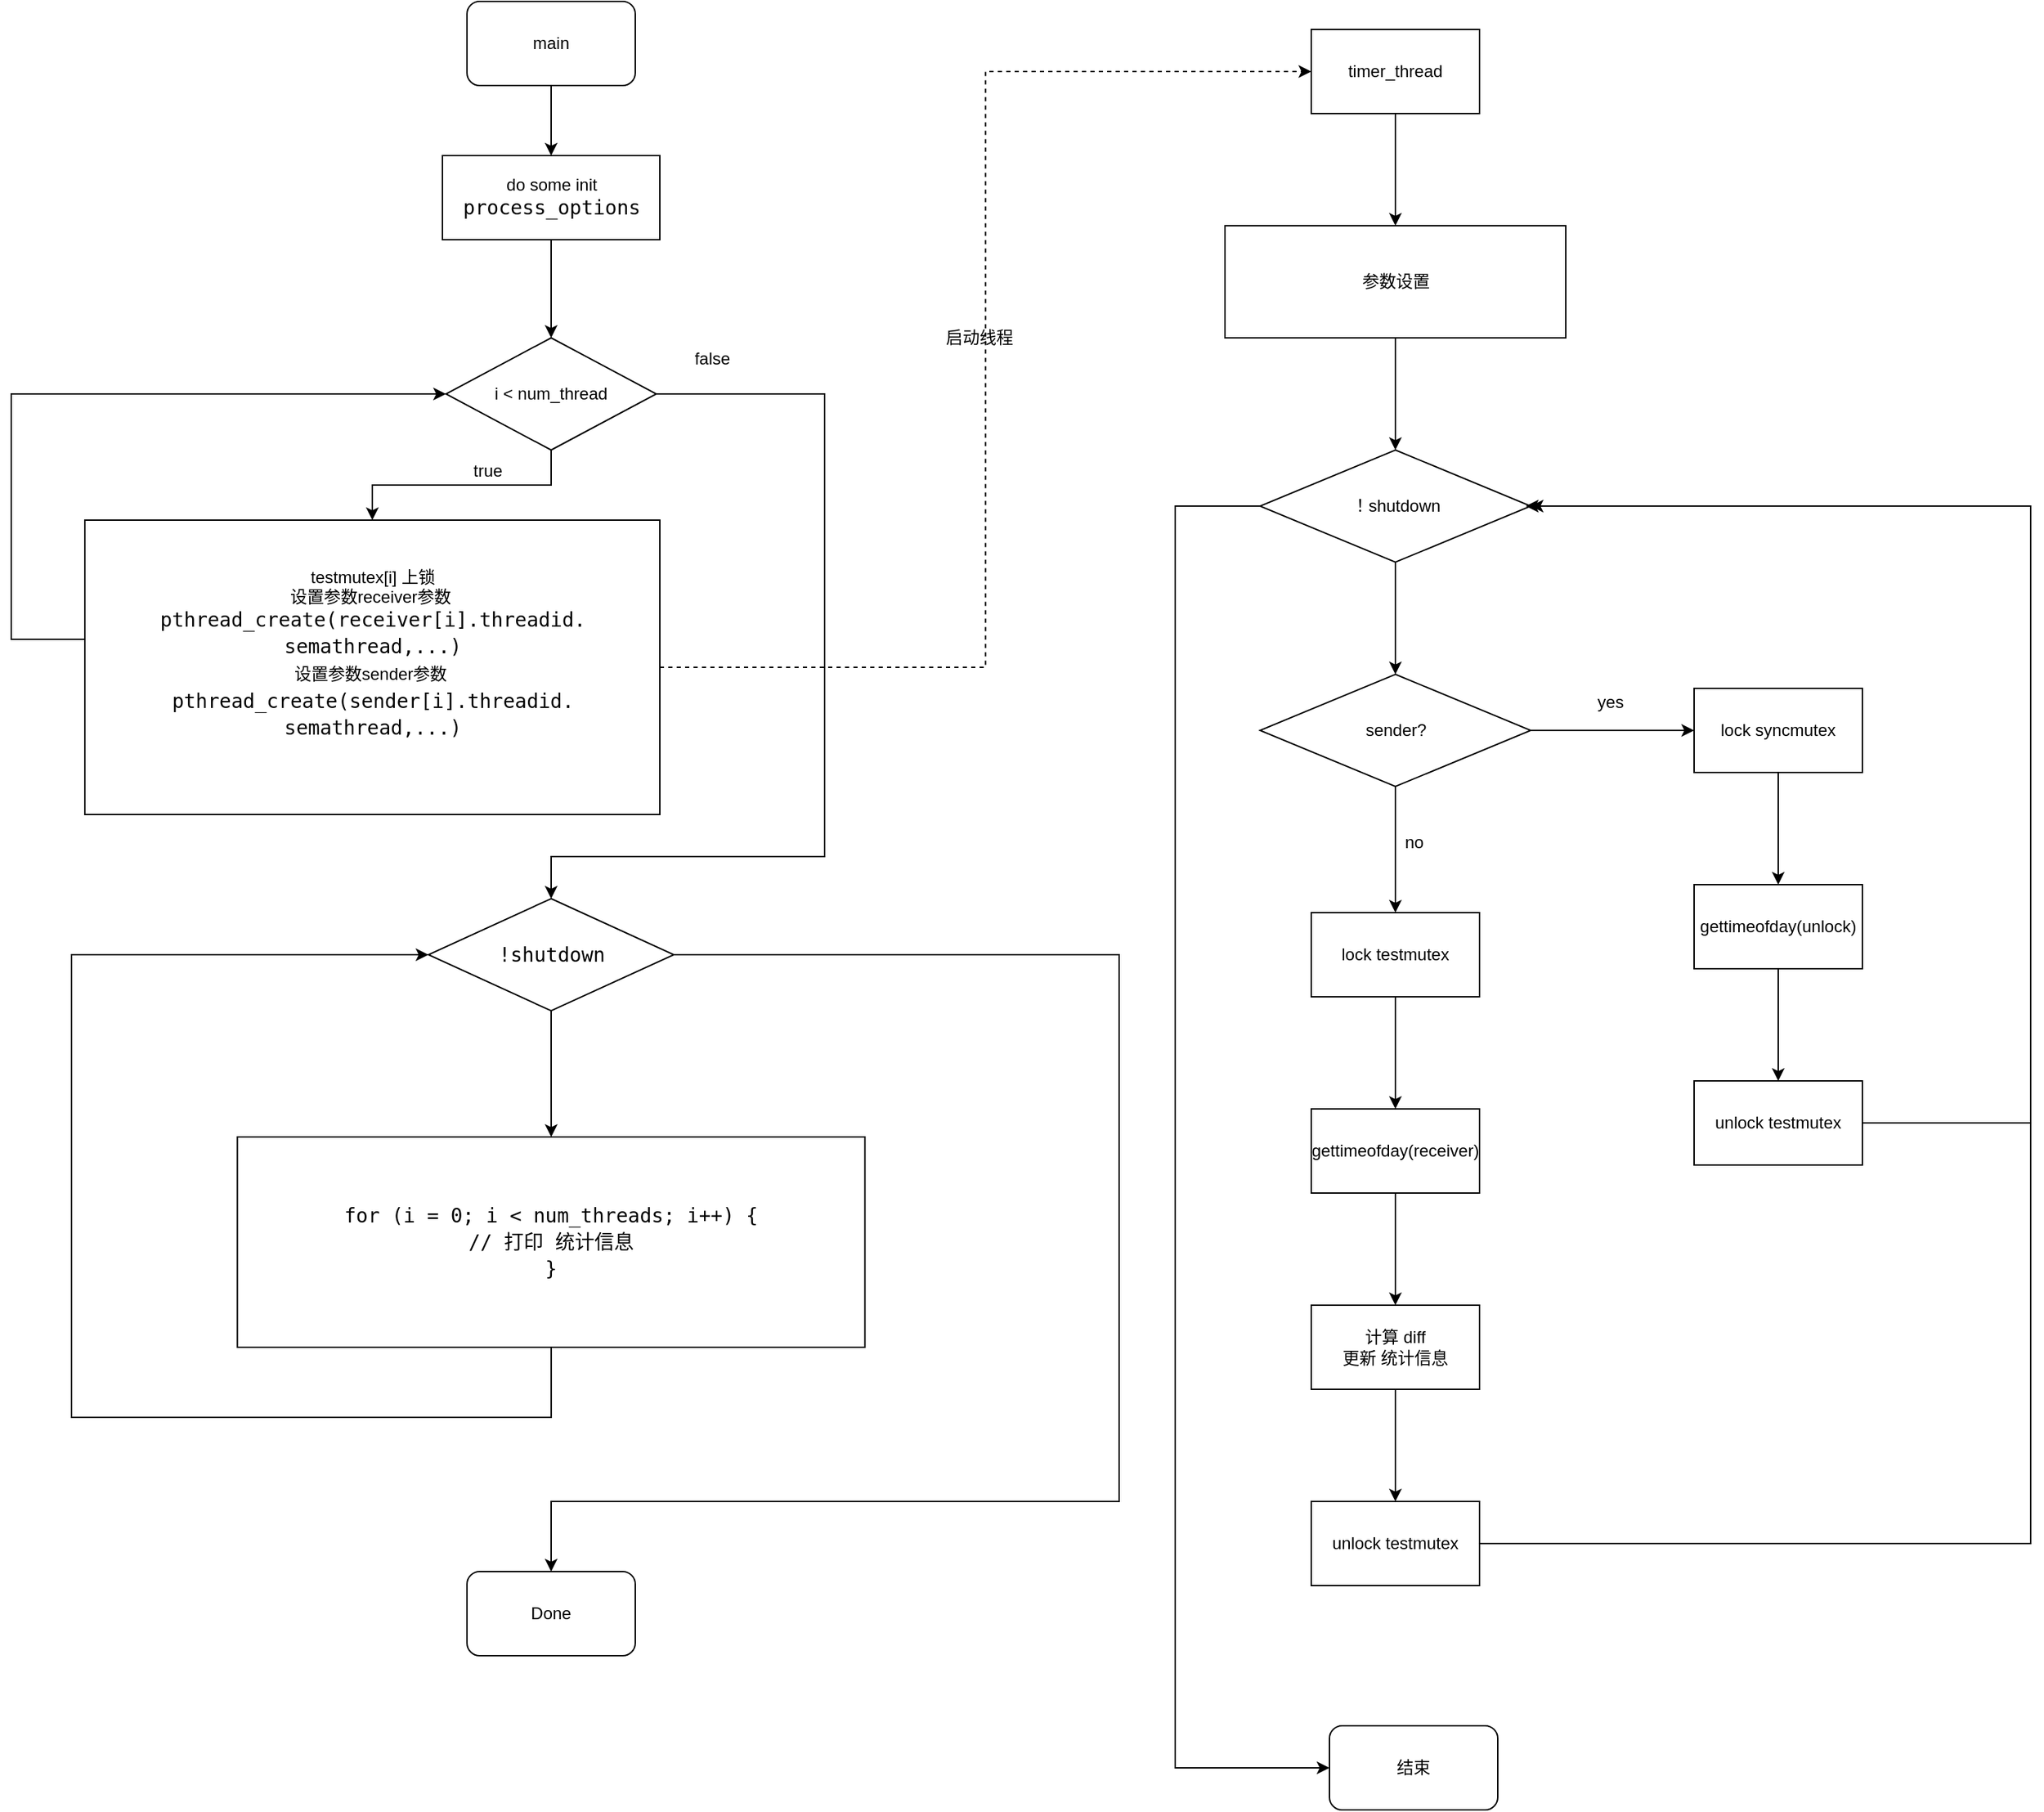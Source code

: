 <mxfile version="14.8.4" type="github"><diagram id="oLSkKjBn8GzL2LZilRrz" name="Page-1"><mxGraphModel dx="2500" dy="934" grid="1" gridSize="10" guides="1" tooltips="1" connect="1" arrows="1" fold="1" page="1" pageScale="1" pageWidth="827" pageHeight="1169" math="0" shadow="0"><root><mxCell id="0"/><mxCell id="1" parent="0"/><mxCell id="tz4kha4yQ7z8eIW2ydcT-3" style="edgeStyle=orthogonalEdgeStyle;rounded=0;orthogonalLoop=1;jettySize=auto;html=1;" parent="1" source="tz4kha4yQ7z8eIW2ydcT-1" target="tz4kha4yQ7z8eIW2ydcT-2" edge="1"><mxGeometry relative="1" as="geometry"/></mxCell><mxCell id="tz4kha4yQ7z8eIW2ydcT-1" value="main" style="rounded=1;whiteSpace=wrap;html=1;" parent="1" vertex="1"><mxGeometry x="225" y="80" width="120" height="60" as="geometry"/></mxCell><mxCell id="tz4kha4yQ7z8eIW2ydcT-9" value="" style="edgeStyle=orthogonalEdgeStyle;rounded=0;orthogonalLoop=1;jettySize=auto;html=1;" parent="1" source="tz4kha4yQ7z8eIW2ydcT-2" target="tz4kha4yQ7z8eIW2ydcT-8" edge="1"><mxGeometry relative="1" as="geometry"/></mxCell><mxCell id="tz4kha4yQ7z8eIW2ydcT-2" value="do some init&lt;br&gt;&lt;div style=&quot;font-family: &amp;#34;droid sans mono&amp;#34; , &amp;#34;monospace&amp;#34; , monospace , &amp;#34;droid sans fallback&amp;#34; ; font-size: 14px ; line-height: 19px&quot;&gt;process_options&lt;/div&gt;" style="rounded=0;whiteSpace=wrap;html=1;" parent="1" vertex="1"><mxGeometry x="207.5" y="190" width="155" height="60" as="geometry"/></mxCell><mxCell id="tz4kha4yQ7z8eIW2ydcT-10" style="edgeStyle=orthogonalEdgeStyle;rounded=0;orthogonalLoop=1;jettySize=auto;html=1;exitX=0;exitY=0.5;exitDx=0;exitDy=0;entryX=0;entryY=0.5;entryDx=0;entryDy=0;" parent="1" source="tz4kha4yQ7z8eIW2ydcT-12" target="tz4kha4yQ7z8eIW2ydcT-8" edge="1"><mxGeometry relative="1" as="geometry"><mxPoint x="60" y="460" as="targetPoint"/><Array as="points"><mxPoint x="-100" y="535"/><mxPoint x="-100" y="360"/></Array></mxGeometry></mxCell><mxCell id="tz4kha4yQ7z8eIW2ydcT-13" style="edgeStyle=orthogonalEdgeStyle;rounded=0;orthogonalLoop=1;jettySize=auto;html=1;entryX=0.5;entryY=0;entryDx=0;entryDy=0;" parent="1" source="tz4kha4yQ7z8eIW2ydcT-8" target="tz4kha4yQ7z8eIW2ydcT-17" edge="1"><mxGeometry relative="1" as="geometry"><mxPoint x="400" y="680" as="targetPoint"/><Array as="points"><mxPoint x="480" y="360"/><mxPoint x="480" y="690"/><mxPoint x="285" y="690"/></Array></mxGeometry></mxCell><mxCell id="tz4kha4yQ7z8eIW2ydcT-14" style="edgeStyle=orthogonalEdgeStyle;rounded=0;orthogonalLoop=1;jettySize=auto;html=1;entryX=0.5;entryY=0;entryDx=0;entryDy=0;" parent="1" source="tz4kha4yQ7z8eIW2ydcT-8" target="tz4kha4yQ7z8eIW2ydcT-12" edge="1"><mxGeometry relative="1" as="geometry"/></mxCell><mxCell id="tz4kha4yQ7z8eIW2ydcT-8" value="i &amp;lt; num_thread" style="rhombus;whiteSpace=wrap;html=1;rounded=0;" parent="1" vertex="1"><mxGeometry x="210" y="320" width="150" height="80" as="geometry"/></mxCell><mxCell id="tz4kha4yQ7z8eIW2ydcT-11" value="true" style="text;html=1;strokeColor=none;fillColor=none;align=center;verticalAlign=middle;whiteSpace=wrap;rounded=0;" parent="1" vertex="1"><mxGeometry x="210" y="400" width="60" height="30" as="geometry"/></mxCell><mxCell id="tz4kha4yQ7z8eIW2ydcT-24" style="edgeStyle=orthogonalEdgeStyle;rounded=0;orthogonalLoop=1;jettySize=auto;html=1;entryX=0;entryY=0.5;entryDx=0;entryDy=0;dashed=1;" parent="1" source="tz4kha4yQ7z8eIW2ydcT-12" target="tz4kha4yQ7z8eIW2ydcT-25" edge="1"><mxGeometry relative="1" as="geometry"><mxPoint x="810" y="160" as="targetPoint"/></mxGeometry></mxCell><mxCell id="tz4kha4yQ7z8eIW2ydcT-12" value="testmutex[i] 上锁&lt;br&gt;设置参数receiver参数&amp;nbsp;&lt;br&gt;&lt;div style=&quot;font-family: &amp;#34;droid sans mono&amp;#34; , &amp;#34;monospace&amp;#34; , monospace , &amp;#34;droid sans fallback&amp;#34; ; font-size: 14px ; line-height: 19px&quot;&gt;pthread_create(receiver[i].threadid. semathread,...)&lt;/div&gt;&lt;div style=&quot;font-family: &amp;#34;droid sans mono&amp;#34; , &amp;#34;monospace&amp;#34; , monospace , &amp;#34;droid sans fallback&amp;#34; ; font-size: 14px ; line-height: 19px&quot;&gt;&lt;span style=&quot;font-family: &amp;#34;helvetica&amp;#34; ; font-size: 12px&quot;&gt;设置参数sender参数&amp;nbsp;&lt;/span&gt;&lt;br&gt;&lt;/div&gt;&lt;div style=&quot;font-family: &amp;#34;droid sans mono&amp;#34; , &amp;#34;monospace&amp;#34; , monospace , &amp;#34;droid sans fallback&amp;#34; ; font-size: 14px ; line-height: 19px&quot;&gt;&lt;div style=&quot;font-family: &amp;#34;droid sans mono&amp;#34; , monospace , monospace , &amp;#34;droid sans fallback&amp;#34; ; line-height: 19px&quot;&gt;pthread_create(sender[i].threadid. semathread,...)&lt;/div&gt;&lt;div&gt;&lt;br&gt;&lt;/div&gt;&lt;/div&gt;" style="rounded=0;whiteSpace=wrap;html=1;" parent="1" vertex="1"><mxGeometry x="-47.5" y="450" width="410" height="210" as="geometry"/></mxCell><mxCell id="tz4kha4yQ7z8eIW2ydcT-15" value="false" style="text;html=1;strokeColor=none;fillColor=none;align=center;verticalAlign=middle;whiteSpace=wrap;rounded=0;" parent="1" vertex="1"><mxGeometry x="370" y="320" width="60" height="30" as="geometry"/></mxCell><mxCell id="tz4kha4yQ7z8eIW2ydcT-19" value="" style="edgeStyle=orthogonalEdgeStyle;rounded=0;orthogonalLoop=1;jettySize=auto;html=1;" parent="1" source="tz4kha4yQ7z8eIW2ydcT-17" target="tz4kha4yQ7z8eIW2ydcT-18" edge="1"><mxGeometry relative="1" as="geometry"/></mxCell><mxCell id="tz4kha4yQ7z8eIW2ydcT-22" style="edgeStyle=orthogonalEdgeStyle;rounded=0;orthogonalLoop=1;jettySize=auto;html=1;" parent="1" source="tz4kha4yQ7z8eIW2ydcT-17" target="tz4kha4yQ7z8eIW2ydcT-23" edge="1"><mxGeometry relative="1" as="geometry"><mxPoint x="660" y="1140" as="targetPoint"/><Array as="points"><mxPoint x="690" y="760"/><mxPoint x="690" y="1150"/><mxPoint x="285" y="1150"/></Array></mxGeometry></mxCell><mxCell id="tz4kha4yQ7z8eIW2ydcT-17" value="&lt;div style=&quot;font-family: &amp;#34;droid sans mono&amp;#34; , &amp;#34;monospace&amp;#34; , monospace , &amp;#34;droid sans fallback&amp;#34; ; font-size: 14px ; line-height: 19px&quot;&gt;!shutdown&lt;/div&gt;" style="rhombus;whiteSpace=wrap;html=1;" parent="1" vertex="1"><mxGeometry x="197.5" y="720" width="175" height="80" as="geometry"/></mxCell><mxCell id="tz4kha4yQ7z8eIW2ydcT-21" style="edgeStyle=orthogonalEdgeStyle;rounded=0;orthogonalLoop=1;jettySize=auto;html=1;entryX=0;entryY=0.5;entryDx=0;entryDy=0;" parent="1" source="tz4kha4yQ7z8eIW2ydcT-18" target="tz4kha4yQ7z8eIW2ydcT-17" edge="1"><mxGeometry relative="1" as="geometry"><Array as="points"><mxPoint x="285" y="1090"/><mxPoint x="-57" y="1090"/><mxPoint x="-57" y="760"/></Array></mxGeometry></mxCell><mxCell id="tz4kha4yQ7z8eIW2ydcT-18" value="&lt;div style=&quot;font-family: &amp;#34;droid sans mono&amp;#34; , &amp;#34;monospace&amp;#34; , monospace , &amp;#34;droid sans fallback&amp;#34; ; font-weight: normal ; font-size: 14px ; line-height: 19px&quot;&gt;&lt;div&gt;for (i = 0; i &amp;lt; num_threads; i++) {&lt;/div&gt;&lt;div&gt;            // 打印 统计信息&lt;/div&gt;&lt;div&gt;&lt;span style=&quot;font-family: &amp;#34;droid sans mono&amp;#34; , monospace , monospace , &amp;#34;droid sans fallback&amp;#34;&quot;&gt;}&lt;/span&gt;&lt;br&gt;&lt;/div&gt;&lt;/div&gt;" style="whiteSpace=wrap;html=1;" parent="1" vertex="1"><mxGeometry x="61.25" y="890" width="447.5" height="150" as="geometry"/></mxCell><mxCell id="tz4kha4yQ7z8eIW2ydcT-23" value="Done" style="rounded=1;whiteSpace=wrap;html=1;" parent="1" vertex="1"><mxGeometry x="225" y="1200" width="120" height="60" as="geometry"/></mxCell><mxCell id="tz4kha4yQ7z8eIW2ydcT-28" value="" style="edgeStyle=orthogonalEdgeStyle;rounded=0;orthogonalLoop=1;jettySize=auto;html=1;" parent="1" source="tz4kha4yQ7z8eIW2ydcT-25" target="tz4kha4yQ7z8eIW2ydcT-27" edge="1"><mxGeometry relative="1" as="geometry"/></mxCell><mxCell id="tz4kha4yQ7z8eIW2ydcT-25" value="timer_thread" style="rounded=0;whiteSpace=wrap;html=1;" parent="1" vertex="1"><mxGeometry x="827" y="100" width="120" height="60" as="geometry"/></mxCell><mxCell id="tz4kha4yQ7z8eIW2ydcT-35" value="" style="edgeStyle=orthogonalEdgeStyle;rounded=0;orthogonalLoop=1;jettySize=auto;html=1;" parent="1" source="tz4kha4yQ7z8eIW2ydcT-27" target="tz4kha4yQ7z8eIW2ydcT-34" edge="1"><mxGeometry relative="1" as="geometry"/></mxCell><mxCell id="tz4kha4yQ7z8eIW2ydcT-27" value="参数设置" style="whiteSpace=wrap;html=1;rounded=0;" parent="1" vertex="1"><mxGeometry x="765.5" y="240" width="243" height="80" as="geometry"/></mxCell><mxCell id="tz4kha4yQ7z8eIW2ydcT-40" style="edgeStyle=orthogonalEdgeStyle;rounded=0;orthogonalLoop=1;jettySize=auto;html=1;entryX=0;entryY=0.5;entryDx=0;entryDy=0;" parent="1" source="tz4kha4yQ7z8eIW2ydcT-34" target="tz4kha4yQ7z8eIW2ydcT-41" edge="1"><mxGeometry relative="1" as="geometry"><mxPoint x="740" y="1040" as="targetPoint"/><Array as="points"><mxPoint x="730" y="440"/><mxPoint x="730" y="1340"/></Array></mxGeometry></mxCell><mxCell id="V-USIv7HnG8WvUq4QJfr-15" value="" style="edgeStyle=orthogonalEdgeStyle;rounded=0;orthogonalLoop=1;jettySize=auto;html=1;" edge="1" parent="1" source="tz4kha4yQ7z8eIW2ydcT-34" target="V-USIv7HnG8WvUq4QJfr-14"><mxGeometry relative="1" as="geometry"/></mxCell><mxCell id="tz4kha4yQ7z8eIW2ydcT-34" value="！shutdown" style="rhombus;whiteSpace=wrap;html=1;rounded=0;" parent="1" vertex="1"><mxGeometry x="790.5" y="400" width="193" height="80" as="geometry"/></mxCell><mxCell id="tz4kha4yQ7z8eIW2ydcT-41" value="结束" style="rounded=1;whiteSpace=wrap;html=1;" parent="1" vertex="1"><mxGeometry x="840" y="1310" width="120" height="60" as="geometry"/></mxCell><mxCell id="42cWuqqMUiZ870ovFTQU-1" value="启动线程" style="text;html=1;align=center;verticalAlign=middle;resizable=0;points=[];autosize=1;strokeColor=none;fillColor=none;" parent="1" vertex="1"><mxGeometry x="560" y="310" width="60" height="20" as="geometry"/></mxCell><mxCell id="V-USIv7HnG8WvUq4QJfr-17" value="" style="edgeStyle=orthogonalEdgeStyle;rounded=0;orthogonalLoop=1;jettySize=auto;html=1;" edge="1" parent="1" source="V-USIv7HnG8WvUq4QJfr-14" target="V-USIv7HnG8WvUq4QJfr-16"><mxGeometry relative="1" as="geometry"/></mxCell><mxCell id="V-USIv7HnG8WvUq4QJfr-24" value="" style="edgeStyle=orthogonalEdgeStyle;rounded=0;orthogonalLoop=1;jettySize=auto;html=1;" edge="1" parent="1" source="V-USIv7HnG8WvUq4QJfr-14" target="V-USIv7HnG8WvUq4QJfr-23"><mxGeometry relative="1" as="geometry"/></mxCell><mxCell id="V-USIv7HnG8WvUq4QJfr-14" value="sender?" style="rhombus;whiteSpace=wrap;html=1;rounded=0;" vertex="1" parent="1"><mxGeometry x="790.5" y="560" width="193" height="80" as="geometry"/></mxCell><mxCell id="V-USIv7HnG8WvUq4QJfr-20" value="" style="edgeStyle=orthogonalEdgeStyle;rounded=0;orthogonalLoop=1;jettySize=auto;html=1;" edge="1" parent="1" source="V-USIv7HnG8WvUq4QJfr-16" target="V-USIv7HnG8WvUq4QJfr-19"><mxGeometry relative="1" as="geometry"/></mxCell><mxCell id="V-USIv7HnG8WvUq4QJfr-16" value="lock syncmutex" style="whiteSpace=wrap;html=1;rounded=0;" vertex="1" parent="1"><mxGeometry x="1100" y="570" width="120" height="60" as="geometry"/></mxCell><mxCell id="V-USIv7HnG8WvUq4QJfr-18" value="yes" style="text;html=1;align=center;verticalAlign=middle;resizable=0;points=[];autosize=1;strokeColor=none;" vertex="1" parent="1"><mxGeometry x="1025" y="570" width="30" height="20" as="geometry"/></mxCell><mxCell id="V-USIv7HnG8WvUq4QJfr-22" value="" style="edgeStyle=orthogonalEdgeStyle;rounded=0;orthogonalLoop=1;jettySize=auto;html=1;" edge="1" parent="1" source="V-USIv7HnG8WvUq4QJfr-19" target="V-USIv7HnG8WvUq4QJfr-21"><mxGeometry relative="1" as="geometry"/></mxCell><mxCell id="V-USIv7HnG8WvUq4QJfr-19" value="gettimeofday(unlock)" style="whiteSpace=wrap;html=1;rounded=0;" vertex="1" parent="1"><mxGeometry x="1100" y="710" width="120" height="60" as="geometry"/></mxCell><mxCell id="V-USIv7HnG8WvUq4QJfr-33" style="edgeStyle=orthogonalEdgeStyle;rounded=0;orthogonalLoop=1;jettySize=auto;html=1;" edge="1" parent="1" source="V-USIv7HnG8WvUq4QJfr-21"><mxGeometry relative="1" as="geometry"><mxPoint x="980" y="440.0" as="targetPoint"/><Array as="points"><mxPoint x="1340" y="880"/><mxPoint x="1340" y="440"/></Array></mxGeometry></mxCell><mxCell id="V-USIv7HnG8WvUq4QJfr-21" value="unlock testmutex" style="whiteSpace=wrap;html=1;rounded=0;" vertex="1" parent="1"><mxGeometry x="1100" y="850" width="120" height="60" as="geometry"/></mxCell><mxCell id="V-USIv7HnG8WvUq4QJfr-26" value="" style="edgeStyle=orthogonalEdgeStyle;rounded=0;orthogonalLoop=1;jettySize=auto;html=1;" edge="1" parent="1" source="V-USIv7HnG8WvUq4QJfr-23" target="V-USIv7HnG8WvUq4QJfr-25"><mxGeometry relative="1" as="geometry"/></mxCell><mxCell id="V-USIv7HnG8WvUq4QJfr-23" value="lock testmutex" style="whiteSpace=wrap;html=1;rounded=0;" vertex="1" parent="1"><mxGeometry x="827" y="730" width="120" height="60" as="geometry"/></mxCell><mxCell id="V-USIv7HnG8WvUq4QJfr-28" value="" style="edgeStyle=orthogonalEdgeStyle;rounded=0;orthogonalLoop=1;jettySize=auto;html=1;" edge="1" parent="1" source="V-USIv7HnG8WvUq4QJfr-25" target="V-USIv7HnG8WvUq4QJfr-27"><mxGeometry relative="1" as="geometry"/></mxCell><mxCell id="V-USIv7HnG8WvUq4QJfr-25" value="gettimeofday(receiver)" style="whiteSpace=wrap;html=1;rounded=0;" vertex="1" parent="1"><mxGeometry x="827" y="870" width="120" height="60" as="geometry"/></mxCell><mxCell id="V-USIv7HnG8WvUq4QJfr-31" value="" style="edgeStyle=orthogonalEdgeStyle;rounded=0;orthogonalLoop=1;jettySize=auto;html=1;" edge="1" parent="1" source="V-USIv7HnG8WvUq4QJfr-27" target="V-USIv7HnG8WvUq4QJfr-30"><mxGeometry relative="1" as="geometry"/></mxCell><mxCell id="V-USIv7HnG8WvUq4QJfr-27" value="计算 diff&lt;br&gt;更新 统计信息" style="whiteSpace=wrap;html=1;rounded=0;" vertex="1" parent="1"><mxGeometry x="827" y="1010" width="120" height="60" as="geometry"/></mxCell><mxCell id="V-USIv7HnG8WvUq4QJfr-29" value="no" style="text;html=1;align=center;verticalAlign=middle;resizable=0;points=[];autosize=1;strokeColor=none;" vertex="1" parent="1"><mxGeometry x="885" y="670" width="30" height="20" as="geometry"/></mxCell><mxCell id="V-USIv7HnG8WvUq4QJfr-32" style="edgeStyle=orthogonalEdgeStyle;rounded=0;orthogonalLoop=1;jettySize=auto;html=1;entryX=1;entryY=0.5;entryDx=0;entryDy=0;" edge="1" parent="1" source="V-USIv7HnG8WvUq4QJfr-30" target="tz4kha4yQ7z8eIW2ydcT-34"><mxGeometry relative="1" as="geometry"><Array as="points"><mxPoint x="1340" y="1180"/><mxPoint x="1340" y="440"/></Array></mxGeometry></mxCell><mxCell id="V-USIv7HnG8WvUq4QJfr-30" value="unlock testmutex" style="whiteSpace=wrap;html=1;rounded=0;" vertex="1" parent="1"><mxGeometry x="827" y="1150" width="120" height="60" as="geometry"/></mxCell></root></mxGraphModel></diagram></mxfile>